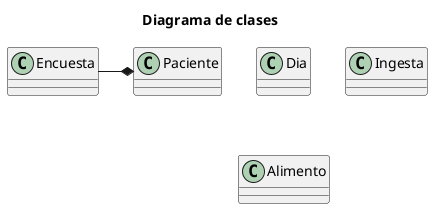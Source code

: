 @startuml

    title Diagrama de clases

    class Encuesta

    class Paciente

    class Dia

    class Ingesta

    class Alimento

    Encuesta -* Paciente

@enduml